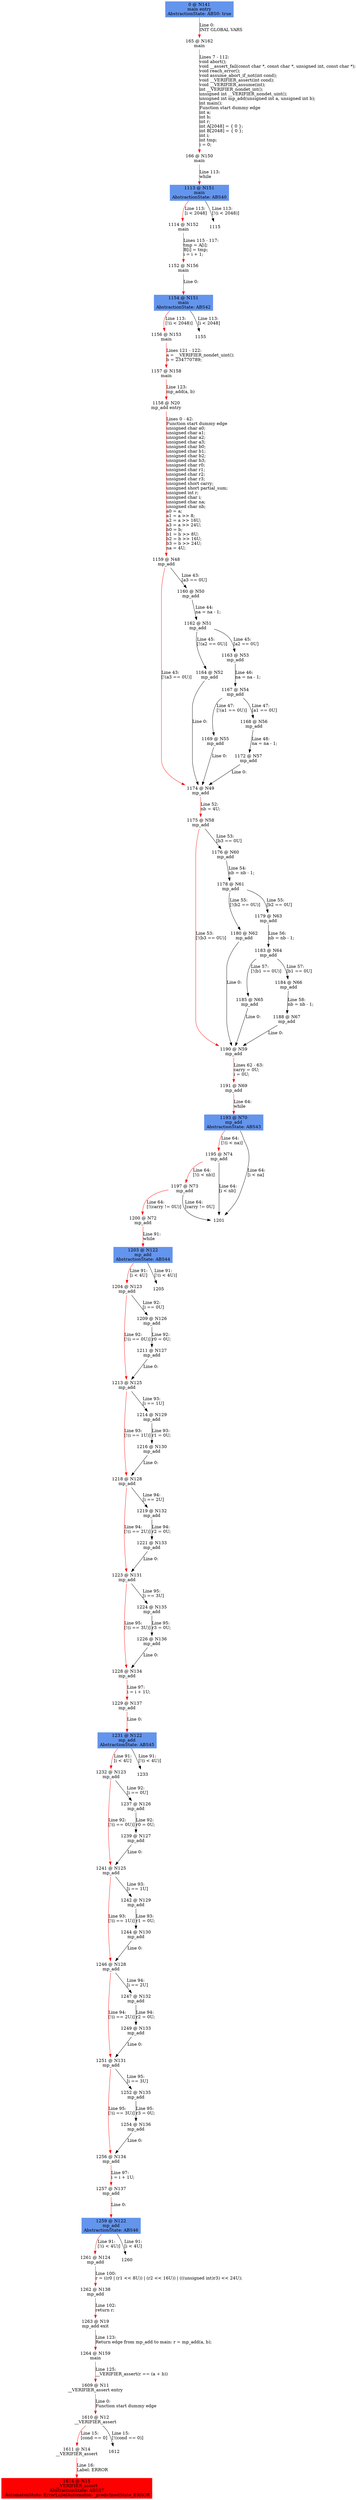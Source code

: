 digraph ARG {
node [style="filled" shape="box" color="white"]
0 [fillcolor="cornflowerblue" label="0 @ N141\nmain entry\nAbstractionState: ABS0: true\n" id="0"]
165 [label="165 @ N162\nmain\n" id="165"]
166 [label="166 @ N150\nmain\n" id="166"]
1113 [fillcolor="cornflowerblue" label="1113 @ N151\nmain\nAbstractionState: ABS40\n" id="1113"]
1114 [label="1114 @ N152\nmain\n" id="1114"]
1152 [label="1152 @ N156\nmain\n" id="1152"]
1154 [fillcolor="cornflowerblue" label="1154 @ N151\nmain\nAbstractionState: ABS42\n" id="1154"]
1156 [label="1156 @ N153\nmain\n" id="1156"]
1157 [label="1157 @ N158\nmain\n" id="1157"]
1158 [label="1158 @ N20\nmp_add entry\n" id="1158"]
1159 [label="1159 @ N48\nmp_add\n" id="1159"]
1174 [label="1174 @ N49\nmp_add\n" id="1174"]
1175 [label="1175 @ N58\nmp_add\n" id="1175"]
1190 [label="1190 @ N59\nmp_add\n" id="1190"]
1191 [label="1191 @ N69\nmp_add\n" id="1191"]
1193 [fillcolor="cornflowerblue" label="1193 @ N70\nmp_add\nAbstractionState: ABS43\n" id="1193"]
1195 [label="1195 @ N74\nmp_add\n" id="1195"]
1197 [label="1197 @ N73\nmp_add\n" id="1197"]
1200 [label="1200 @ N72\nmp_add\n" id="1200"]
1203 [fillcolor="cornflowerblue" label="1203 @ N122\nmp_add\nAbstractionState: ABS44\n" id="1203"]
1204 [label="1204 @ N123\nmp_add\n" id="1204"]
1213 [label="1213 @ N125\nmp_add\n" id="1213"]
1218 [label="1218 @ N128\nmp_add\n" id="1218"]
1223 [label="1223 @ N131\nmp_add\n" id="1223"]
1228 [label="1228 @ N134\nmp_add\n" id="1228"]
1229 [label="1229 @ N137\nmp_add\n" id="1229"]
1231 [fillcolor="cornflowerblue" label="1231 @ N122\nmp_add\nAbstractionState: ABS45\n" id="1231"]
1232 [label="1232 @ N123\nmp_add\n" id="1232"]
1241 [label="1241 @ N125\nmp_add\n" id="1241"]
1246 [label="1246 @ N128\nmp_add\n" id="1246"]
1251 [label="1251 @ N131\nmp_add\n" id="1251"]
1256 [label="1256 @ N134\nmp_add\n" id="1256"]
1257 [label="1257 @ N137\nmp_add\n" id="1257"]
1259 [fillcolor="cornflowerblue" label="1259 @ N122\nmp_add\nAbstractionState: ABS46\n" id="1259"]
1261 [label="1261 @ N124\nmp_add\n" id="1261"]
1262 [label="1262 @ N138\nmp_add\n" id="1262"]
1263 [label="1263 @ N19\nmp_add exit\n" id="1263"]
1264 [label="1264 @ N159\nmain\n" id="1264"]
1609 [label="1609 @ N11\n__VERIFIER_assert entry\n" id="1609"]
1610 [label="1610 @ N12\n__VERIFIER_assert\n" id="1610"]
1611 [label="1611 @ N14\n__VERIFIER_assert\n" id="1611"]
1614 [fillcolor="red" label="1614 @ N15\n__VERIFIER_assert\nAbstractionState: ABS57\n AutomatonState: ErrorLabelAutomaton: _predefinedState_ERROR\n" id="1614"]
1252 [label="1252 @ N135\nmp_add\n" id="1252"]
1254 [label="1254 @ N136\nmp_add\n" id="1254"]
1247 [label="1247 @ N132\nmp_add\n" id="1247"]
1249 [label="1249 @ N133\nmp_add\n" id="1249"]
1242 [label="1242 @ N129\nmp_add\n" id="1242"]
1244 [label="1244 @ N130\nmp_add\n" id="1244"]
1237 [label="1237 @ N126\nmp_add\n" id="1237"]
1239 [label="1239 @ N127\nmp_add\n" id="1239"]
1224 [label="1224 @ N135\nmp_add\n" id="1224"]
1226 [label="1226 @ N136\nmp_add\n" id="1226"]
1219 [label="1219 @ N132\nmp_add\n" id="1219"]
1221 [label="1221 @ N133\nmp_add\n" id="1221"]
1214 [label="1214 @ N129\nmp_add\n" id="1214"]
1216 [label="1216 @ N130\nmp_add\n" id="1216"]
1209 [label="1209 @ N126\nmp_add\n" id="1209"]
1211 [label="1211 @ N127\nmp_add\n" id="1211"]
1176 [label="1176 @ N60\nmp_add\n" id="1176"]
1178 [label="1178 @ N61\nmp_add\n" id="1178"]
1180 [label="1180 @ N62\nmp_add\n" id="1180"]
1179 [label="1179 @ N63\nmp_add\n" id="1179"]
1183 [label="1183 @ N64\nmp_add\n" id="1183"]
1185 [label="1185 @ N65\nmp_add\n" id="1185"]
1184 [label="1184 @ N66\nmp_add\n" id="1184"]
1188 [label="1188 @ N67\nmp_add\n" id="1188"]
1160 [label="1160 @ N50\nmp_add\n" id="1160"]
1162 [label="1162 @ N51\nmp_add\n" id="1162"]
1164 [label="1164 @ N52\nmp_add\n" id="1164"]
1163 [label="1163 @ N53\nmp_add\n" id="1163"]
1167 [label="1167 @ N54\nmp_add\n" id="1167"]
1169 [label="1169 @ N55\nmp_add\n" id="1169"]
1168 [label="1168 @ N56\nmp_add\n" id="1168"]
1172 [label="1172 @ N57\nmp_add\n" id="1172"]
0 -> 165 [color="red" label="Line 0: \lINIT GLOBAL VARS\l" id="0 -> 165"]
165 -> 166 [color="red" label="Lines 7 - 112: \lvoid abort();\lvoid __assert_fail(const char *, const char *, unsigned int, const char *);\lvoid reach_error();\lvoid assume_abort_if_not(int cond);\lvoid __VERIFIER_assert(int cond);\lvoid __VERIFIER_assume(int);\lint __VERIFIER_nondet_int();\lunsigned int __VERIFIER_nondet_uint();\lunsigned int mp_add(unsigned int a, unsigned int b);\lint main();\lFunction start dummy edge\lint a;\lint b;\lint r;\lint A[2048] = { 0 };\lint B[2048] = { 0 };\lint i;\lint tmp;\li = 0;\l" id="165 -> 166"]
166 -> 1113 [color="red" label="Line 113: \lwhile\l" id="166 -> 1113"]
1113 -> 1114 [color="red" label="Line 113: \l[i < 2048]\l" id="1113 -> 1114"]
1113 -> 1115 [label="Line 113: \l[!(i < 2048)]\l" id="1113 -> 1115"]
1114 -> 1152 [color="red" label="Lines 115 - 117: \ltmp = A[i];\lB[i] = tmp;\li = i + 1;\l" id="1114 -> 1152"]
1152 -> 1154 [color="red" label="Line 0: \l\l" id="1152 -> 1154"]
1154 -> 1155 [label="Line 113: \l[i < 2048]\l" id="1154 -> 1155"]
1154 -> 1156 [color="red" label="Line 113: \l[!(i < 2048)]\l" id="1154 -> 1156"]
1156 -> 1157 [color="red" label="Lines 121 - 122: \la = __VERIFIER_nondet_uint();\lb = 234770789;\l" id="1156 -> 1157"]
1157 -> 1158 [color="red" label="Line 123: \lmp_add(a, b)\l" id="1157 -> 1158"]
1158 -> 1159 [color="red" label="Lines 0 - 42: \lFunction start dummy edge\lunsigned char a0;\lunsigned char a1;\lunsigned char a2;\lunsigned char a3;\lunsigned char b0;\lunsigned char b1;\lunsigned char b2;\lunsigned char b3;\lunsigned char r0;\lunsigned char r1;\lunsigned char r2;\lunsigned char r3;\lunsigned short carry;\lunsigned short partial_sum;\lunsigned int r;\lunsigned char i;\lunsigned char na;\lunsigned char nb;\la0 = a;\la1 = a >> 8;\la2 = a >> 16U;\la3 = a >> 24U;\lb0 = b;\lb1 = b >> 8U;\lb2 = b >> 16U;\lb3 = b >> 24U;\lna = 4U;\l" id="1158 -> 1159"]
1159 -> 1160 [label="Line 43: \l[a3 == 0U]\l" id="1159 -> 1160"]
1159 -> 1174 [color="red" label="Line 43: \l[!(a3 == 0U)]\l" id="1159 -> 1174"]
1174 -> 1175 [color="red" label="Line 52: \lnb = 4U;\l" id="1174 -> 1175"]
1175 -> 1176 [label="Line 53: \l[b3 == 0U]\l" id="1175 -> 1176"]
1175 -> 1190 [color="red" label="Line 53: \l[!(b3 == 0U)]\l" id="1175 -> 1190"]
1190 -> 1191 [color="red" label="Lines 62 - 63: \lcarry = 0U;\li = 0U;\l" id="1190 -> 1191"]
1191 -> 1193 [color="red" label="Line 64: \lwhile\l" id="1191 -> 1193"]
1193 -> 1195 [color="red" label="Line 64: \l[!(i < na)]\l" id="1193 -> 1195"]
1193 -> 1201 [label="Line 64: \l[i < na]\l" id="1193 -> 1201"]
1195 -> 1197 [color="red" label="Line 64: \l[!(i < nb)]\l" id="1195 -> 1197"]
1195 -> 1201 [label="Line 64: \l[i < nb]\l" id="1195 -> 1201"]
1197 -> 1200 [color="red" label="Line 64: \l[!(carry != 0U)]\l" id="1197 -> 1200"]
1197 -> 1201 [label="Line 64: \l[carry != 0U]\l" id="1197 -> 1201"]
1200 -> 1203 [color="red" label="Line 91: \lwhile\l" id="1200 -> 1203"]
1203 -> 1204 [color="red" label="Line 91: \l[i < 4U]\l" id="1203 -> 1204"]
1203 -> 1205 [label="Line 91: \l[!(i < 4U)]\l" id="1203 -> 1205"]
1204 -> 1209 [label="Line 92: \l[i == 0U]\l" id="1204 -> 1209"]
1204 -> 1213 [color="red" label="Line 92: \l[!(i == 0U)]\l" id="1204 -> 1213"]
1213 -> 1214 [label="Line 93: \l[i == 1U]\l" id="1213 -> 1214"]
1213 -> 1218 [color="red" label="Line 93: \l[!(i == 1U)]\l" id="1213 -> 1218"]
1218 -> 1219 [label="Line 94: \l[i == 2U]\l" id="1218 -> 1219"]
1218 -> 1223 [color="red" label="Line 94: \l[!(i == 2U)]\l" id="1218 -> 1223"]
1223 -> 1224 [label="Line 95: \l[i == 3U]\l" id="1223 -> 1224"]
1223 -> 1228 [color="red" label="Line 95: \l[!(i == 3U)]\l" id="1223 -> 1228"]
1228 -> 1229 [color="red" label="Line 97: \li = i + 1U;\l" id="1228 -> 1229"]
1229 -> 1231 [color="red" label="Line 0: \l\l" id="1229 -> 1231"]
1231 -> 1232 [color="red" label="Line 91: \l[i < 4U]\l" id="1231 -> 1232"]
1231 -> 1233 [label="Line 91: \l[!(i < 4U)]\l" id="1231 -> 1233"]
1232 -> 1237 [label="Line 92: \l[i == 0U]\l" id="1232 -> 1237"]
1232 -> 1241 [color="red" label="Line 92: \l[!(i == 0U)]\l" id="1232 -> 1241"]
1241 -> 1242 [label="Line 93: \l[i == 1U]\l" id="1241 -> 1242"]
1241 -> 1246 [color="red" label="Line 93: \l[!(i == 1U)]\l" id="1241 -> 1246"]
1246 -> 1247 [label="Line 94: \l[i == 2U]\l" id="1246 -> 1247"]
1246 -> 1251 [color="red" label="Line 94: \l[!(i == 2U)]\l" id="1246 -> 1251"]
1251 -> 1252 [label="Line 95: \l[i == 3U]\l" id="1251 -> 1252"]
1251 -> 1256 [color="red" label="Line 95: \l[!(i == 3U)]\l" id="1251 -> 1256"]
1256 -> 1257 [color="red" label="Line 97: \li = i + 1U;\l" id="1256 -> 1257"]
1257 -> 1259 [color="red" label="Line 0: \l\l" id="1257 -> 1259"]
1259 -> 1260 [label="Line 91: \l[i < 4U]\l" id="1259 -> 1260"]
1259 -> 1261 [color="red" label="Line 91: \l[!(i < 4U)]\l" id="1259 -> 1261"]
1261 -> 1262 [color="red" label="Line 100: \lr = ((r0 | (r1 << 8U)) | (r2 << 16U)) | (((unsigned int)r3) << 24U);\l" id="1261 -> 1262"]
1262 -> 1263 [color="red" label="Line 102: \lreturn r;\l" id="1262 -> 1263"]
1263 -> 1264 [color="red" label="Line 123: \lReturn edge from mp_add to main: r = mp_add(a, b);\l" id="1263 -> 1264"]
1264 -> 1609 [color="red" label="Line 125: \l__VERIFIER_assert(r == (a + b))\l" id="1264 -> 1609"]
1609 -> 1610 [color="red" label="Line 0: \lFunction start dummy edge\l" id="1609 -> 1610"]
1610 -> 1611 [color="red" label="Line 15: \l[cond == 0]\l" id="1610 -> 1611"]
1610 -> 1612 [label="Line 15: \l[!(cond == 0)]\l" id="1610 -> 1612"]
1611 -> 1614 [color="red" label="Line 16: \lLabel: ERROR\l" id="1611 -> 1614"]
1252 -> 1254 [label="Line 95: \lr3 = 0U;\l" id="1252 -> 1254"]
1254 -> 1256 [label="Line 0: \l\l" id="1254 -> 1256"]
1247 -> 1249 [label="Line 94: \lr2 = 0U;\l" id="1247 -> 1249"]
1249 -> 1251 [label="Line 0: \l\l" id="1249 -> 1251"]
1242 -> 1244 [label="Line 93: \lr1 = 0U;\l" id="1242 -> 1244"]
1244 -> 1246 [label="Line 0: \l\l" id="1244 -> 1246"]
1237 -> 1239 [label="Line 92: \lr0 = 0U;\l" id="1237 -> 1239"]
1239 -> 1241 [label="Line 0: \l\l" id="1239 -> 1241"]
1224 -> 1226 [label="Line 95: \lr3 = 0U;\l" id="1224 -> 1226"]
1226 -> 1228 [label="Line 0: \l\l" id="1226 -> 1228"]
1219 -> 1221 [label="Line 94: \lr2 = 0U;\l" id="1219 -> 1221"]
1221 -> 1223 [label="Line 0: \l\l" id="1221 -> 1223"]
1214 -> 1216 [label="Line 93: \lr1 = 0U;\l" id="1214 -> 1216"]
1216 -> 1218 [label="Line 0: \l\l" id="1216 -> 1218"]
1209 -> 1211 [label="Line 92: \lr0 = 0U;\l" id="1209 -> 1211"]
1211 -> 1213 [label="Line 0: \l\l" id="1211 -> 1213"]
1176 -> 1178 [label="Line 54: \lnb = nb - 1;\l" id="1176 -> 1178"]
1178 -> 1179 [label="Line 55: \l[b2 == 0U]\l" id="1178 -> 1179"]
1178 -> 1180 [label="Line 55: \l[!(b2 == 0U)]\l" id="1178 -> 1180"]
1180 -> 1190 [label="Line 0: \l\l" id="1180 -> 1190"]
1179 -> 1183 [label="Line 56: \lnb = nb - 1;\l" id="1179 -> 1183"]
1183 -> 1184 [label="Line 57: \l[b1 == 0U]\l" id="1183 -> 1184"]
1183 -> 1185 [label="Line 57: \l[!(b1 == 0U)]\l" id="1183 -> 1185"]
1185 -> 1190 [label="Line 0: \l\l" id="1185 -> 1190"]
1184 -> 1188 [label="Line 58: \lnb = nb - 1;\l" id="1184 -> 1188"]
1188 -> 1190 [label="Line 0: \l\l" id="1188 -> 1190"]
1160 -> 1162 [label="Line 44: \lna = na - 1;\l" id="1160 -> 1162"]
1162 -> 1163 [label="Line 45: \l[a2 == 0U]\l" id="1162 -> 1163"]
1162 -> 1164 [label="Line 45: \l[!(a2 == 0U)]\l" id="1162 -> 1164"]
1164 -> 1174 [label="Line 0: \l\l" id="1164 -> 1174"]
1163 -> 1167 [label="Line 46: \lna = na - 1;\l" id="1163 -> 1167"]
1167 -> 1168 [label="Line 47: \l[a1 == 0U]\l" id="1167 -> 1168"]
1167 -> 1169 [label="Line 47: \l[!(a1 == 0U)]\l" id="1167 -> 1169"]
1169 -> 1174 [label="Line 0: \l\l" id="1169 -> 1174"]
1168 -> 1172 [label="Line 48: \lna = na - 1;\l" id="1168 -> 1172"]
1172 -> 1174 [label="Line 0: \l\l" id="1172 -> 1174"]
}
